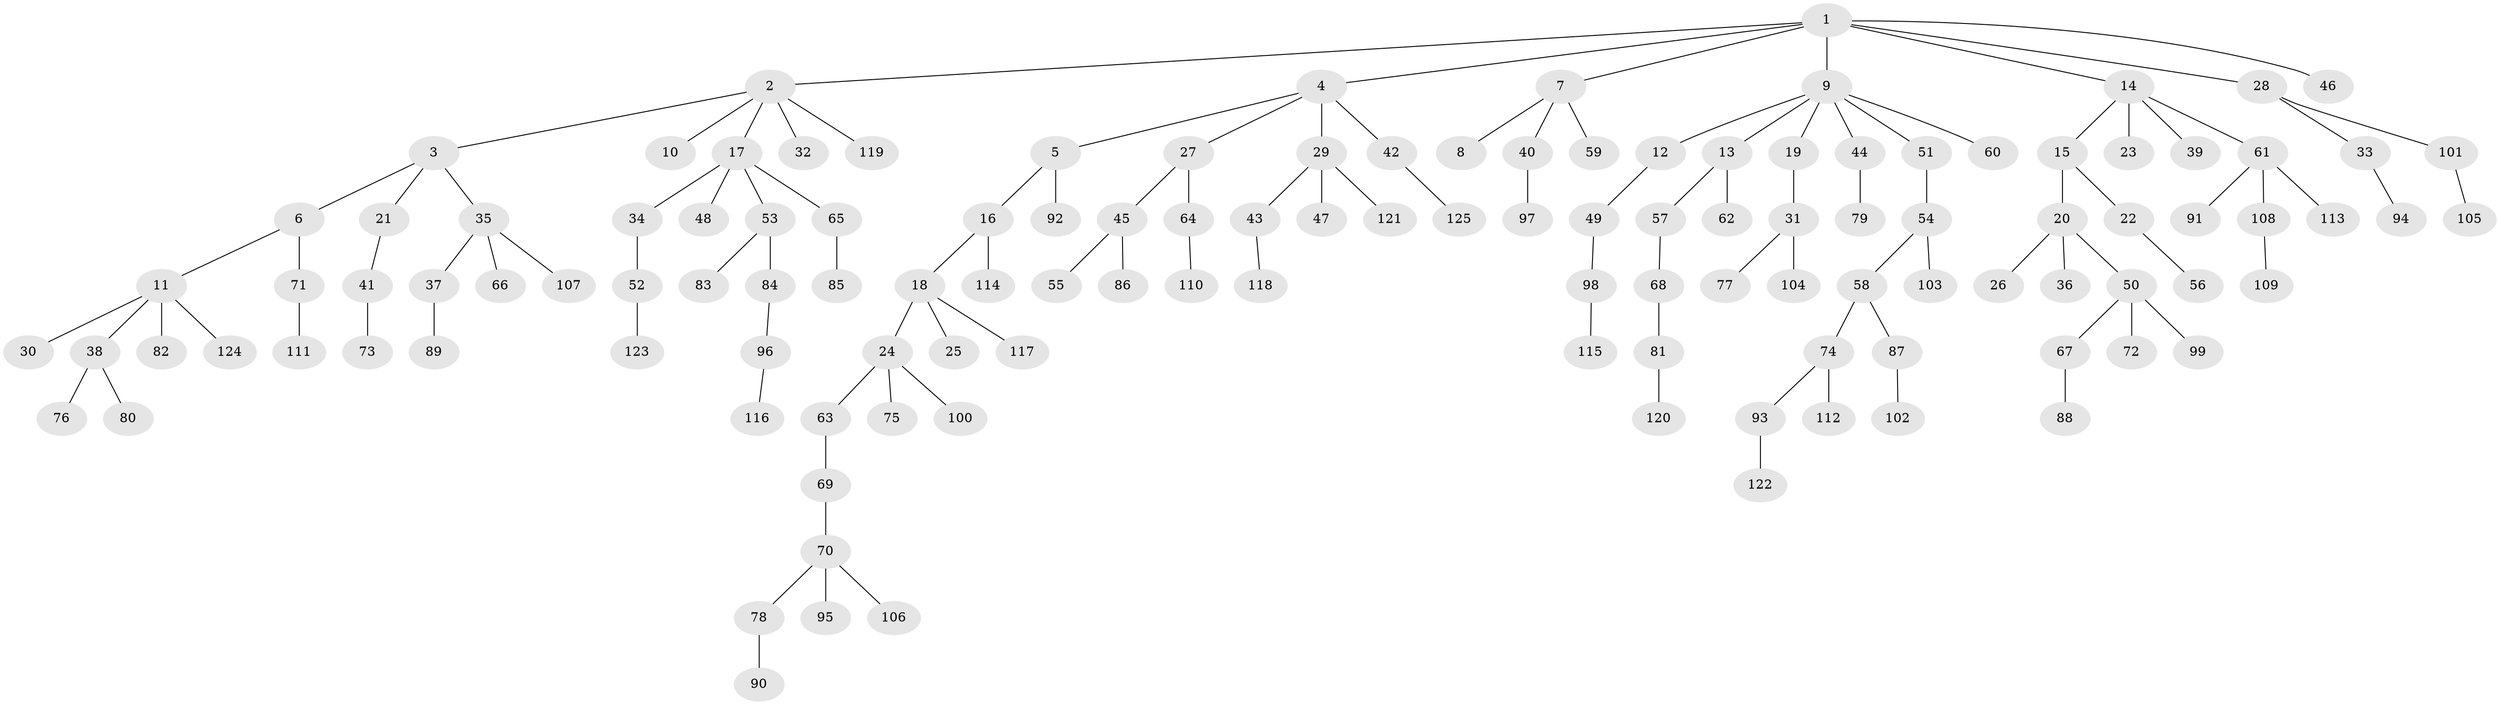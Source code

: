 // coarse degree distribution, {7: 0.016129032258064516, 6: 0.04838709677419355, 8: 0.016129032258064516, 2: 0.11290322580645161, 1: 0.6612903225806451, 3: 0.04838709677419355, 4: 0.08064516129032258, 5: 0.016129032258064516}
// Generated by graph-tools (version 1.1) at 2025/19/03/04/25 18:19:04]
// undirected, 125 vertices, 124 edges
graph export_dot {
graph [start="1"]
  node [color=gray90,style=filled];
  1;
  2;
  3;
  4;
  5;
  6;
  7;
  8;
  9;
  10;
  11;
  12;
  13;
  14;
  15;
  16;
  17;
  18;
  19;
  20;
  21;
  22;
  23;
  24;
  25;
  26;
  27;
  28;
  29;
  30;
  31;
  32;
  33;
  34;
  35;
  36;
  37;
  38;
  39;
  40;
  41;
  42;
  43;
  44;
  45;
  46;
  47;
  48;
  49;
  50;
  51;
  52;
  53;
  54;
  55;
  56;
  57;
  58;
  59;
  60;
  61;
  62;
  63;
  64;
  65;
  66;
  67;
  68;
  69;
  70;
  71;
  72;
  73;
  74;
  75;
  76;
  77;
  78;
  79;
  80;
  81;
  82;
  83;
  84;
  85;
  86;
  87;
  88;
  89;
  90;
  91;
  92;
  93;
  94;
  95;
  96;
  97;
  98;
  99;
  100;
  101;
  102;
  103;
  104;
  105;
  106;
  107;
  108;
  109;
  110;
  111;
  112;
  113;
  114;
  115;
  116;
  117;
  118;
  119;
  120;
  121;
  122;
  123;
  124;
  125;
  1 -- 2;
  1 -- 4;
  1 -- 7;
  1 -- 9;
  1 -- 14;
  1 -- 28;
  1 -- 46;
  2 -- 3;
  2 -- 10;
  2 -- 17;
  2 -- 32;
  2 -- 119;
  3 -- 6;
  3 -- 21;
  3 -- 35;
  4 -- 5;
  4 -- 27;
  4 -- 29;
  4 -- 42;
  5 -- 16;
  5 -- 92;
  6 -- 11;
  6 -- 71;
  7 -- 8;
  7 -- 40;
  7 -- 59;
  9 -- 12;
  9 -- 13;
  9 -- 19;
  9 -- 44;
  9 -- 51;
  9 -- 60;
  11 -- 30;
  11 -- 38;
  11 -- 82;
  11 -- 124;
  12 -- 49;
  13 -- 57;
  13 -- 62;
  14 -- 15;
  14 -- 23;
  14 -- 39;
  14 -- 61;
  15 -- 20;
  15 -- 22;
  16 -- 18;
  16 -- 114;
  17 -- 34;
  17 -- 48;
  17 -- 53;
  17 -- 65;
  18 -- 24;
  18 -- 25;
  18 -- 117;
  19 -- 31;
  20 -- 26;
  20 -- 36;
  20 -- 50;
  21 -- 41;
  22 -- 56;
  24 -- 63;
  24 -- 75;
  24 -- 100;
  27 -- 45;
  27 -- 64;
  28 -- 33;
  28 -- 101;
  29 -- 43;
  29 -- 47;
  29 -- 121;
  31 -- 77;
  31 -- 104;
  33 -- 94;
  34 -- 52;
  35 -- 37;
  35 -- 66;
  35 -- 107;
  37 -- 89;
  38 -- 76;
  38 -- 80;
  40 -- 97;
  41 -- 73;
  42 -- 125;
  43 -- 118;
  44 -- 79;
  45 -- 55;
  45 -- 86;
  49 -- 98;
  50 -- 67;
  50 -- 72;
  50 -- 99;
  51 -- 54;
  52 -- 123;
  53 -- 83;
  53 -- 84;
  54 -- 58;
  54 -- 103;
  57 -- 68;
  58 -- 74;
  58 -- 87;
  61 -- 91;
  61 -- 108;
  61 -- 113;
  63 -- 69;
  64 -- 110;
  65 -- 85;
  67 -- 88;
  68 -- 81;
  69 -- 70;
  70 -- 78;
  70 -- 95;
  70 -- 106;
  71 -- 111;
  74 -- 93;
  74 -- 112;
  78 -- 90;
  81 -- 120;
  84 -- 96;
  87 -- 102;
  93 -- 122;
  96 -- 116;
  98 -- 115;
  101 -- 105;
  108 -- 109;
}
